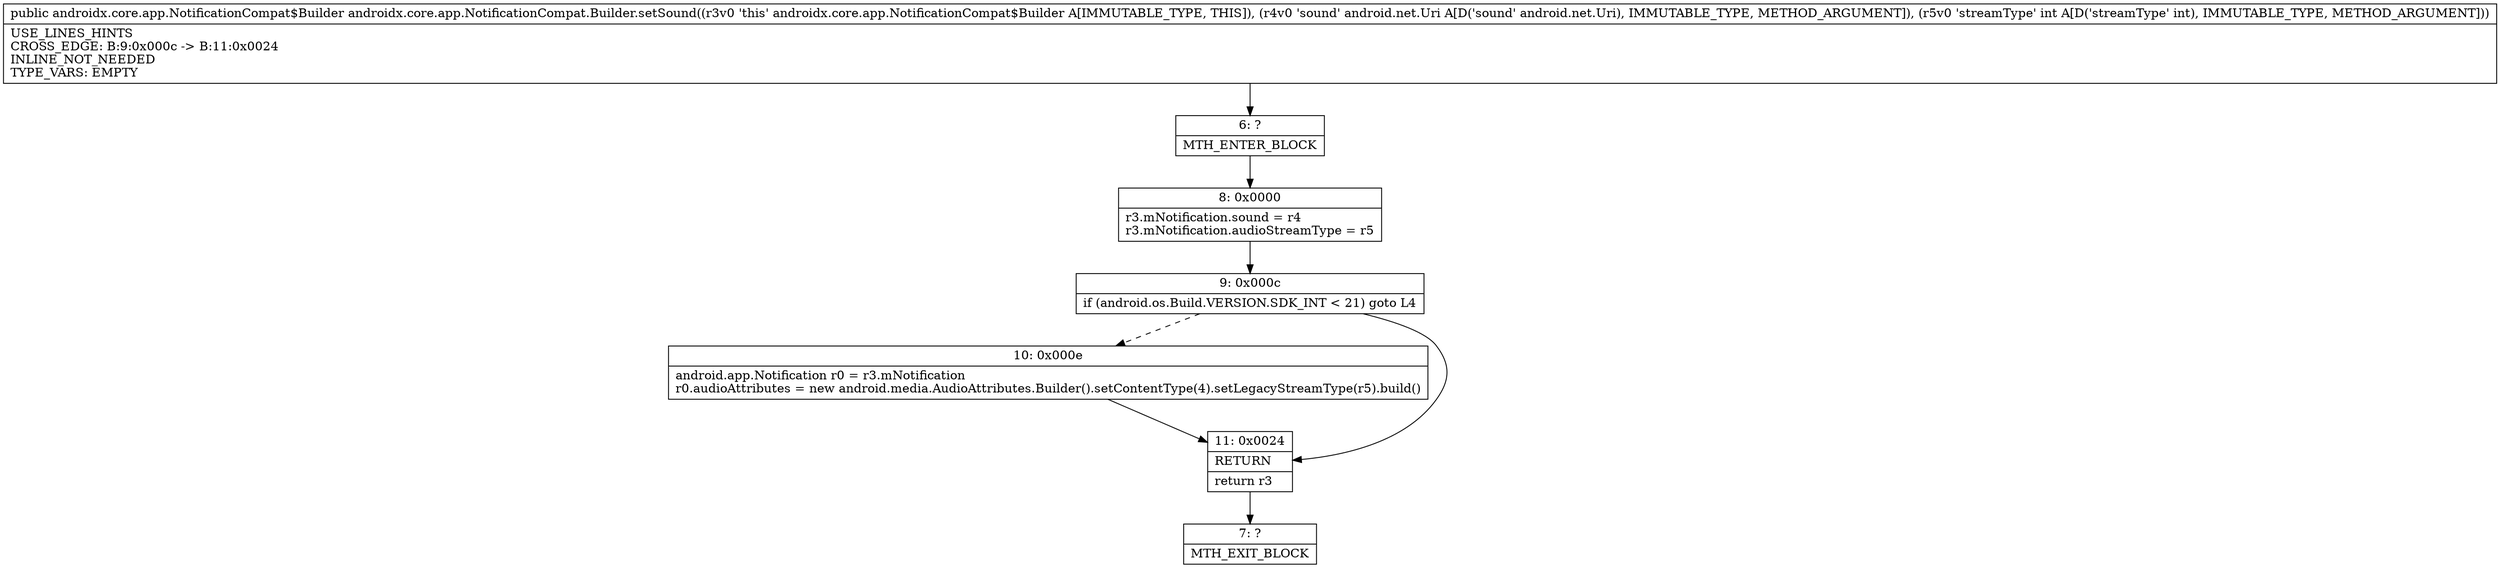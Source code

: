 digraph "CFG forandroidx.core.app.NotificationCompat.Builder.setSound(Landroid\/net\/Uri;I)Landroidx\/core\/app\/NotificationCompat$Builder;" {
Node_6 [shape=record,label="{6\:\ ?|MTH_ENTER_BLOCK\l}"];
Node_8 [shape=record,label="{8\:\ 0x0000|r3.mNotification.sound = r4\lr3.mNotification.audioStreamType = r5\l}"];
Node_9 [shape=record,label="{9\:\ 0x000c|if (android.os.Build.VERSION.SDK_INT \< 21) goto L4\l}"];
Node_10 [shape=record,label="{10\:\ 0x000e|android.app.Notification r0 = r3.mNotification\lr0.audioAttributes = new android.media.AudioAttributes.Builder().setContentType(4).setLegacyStreamType(r5).build()\l}"];
Node_11 [shape=record,label="{11\:\ 0x0024|RETURN\l|return r3\l}"];
Node_7 [shape=record,label="{7\:\ ?|MTH_EXIT_BLOCK\l}"];
MethodNode[shape=record,label="{public androidx.core.app.NotificationCompat$Builder androidx.core.app.NotificationCompat.Builder.setSound((r3v0 'this' androidx.core.app.NotificationCompat$Builder A[IMMUTABLE_TYPE, THIS]), (r4v0 'sound' android.net.Uri A[D('sound' android.net.Uri), IMMUTABLE_TYPE, METHOD_ARGUMENT]), (r5v0 'streamType' int A[D('streamType' int), IMMUTABLE_TYPE, METHOD_ARGUMENT]))  | USE_LINES_HINTS\lCROSS_EDGE: B:9:0x000c \-\> B:11:0x0024\lINLINE_NOT_NEEDED\lTYPE_VARS: EMPTY\l}"];
MethodNode -> Node_6;Node_6 -> Node_8;
Node_8 -> Node_9;
Node_9 -> Node_10[style=dashed];
Node_9 -> Node_11;
Node_10 -> Node_11;
Node_11 -> Node_7;
}

